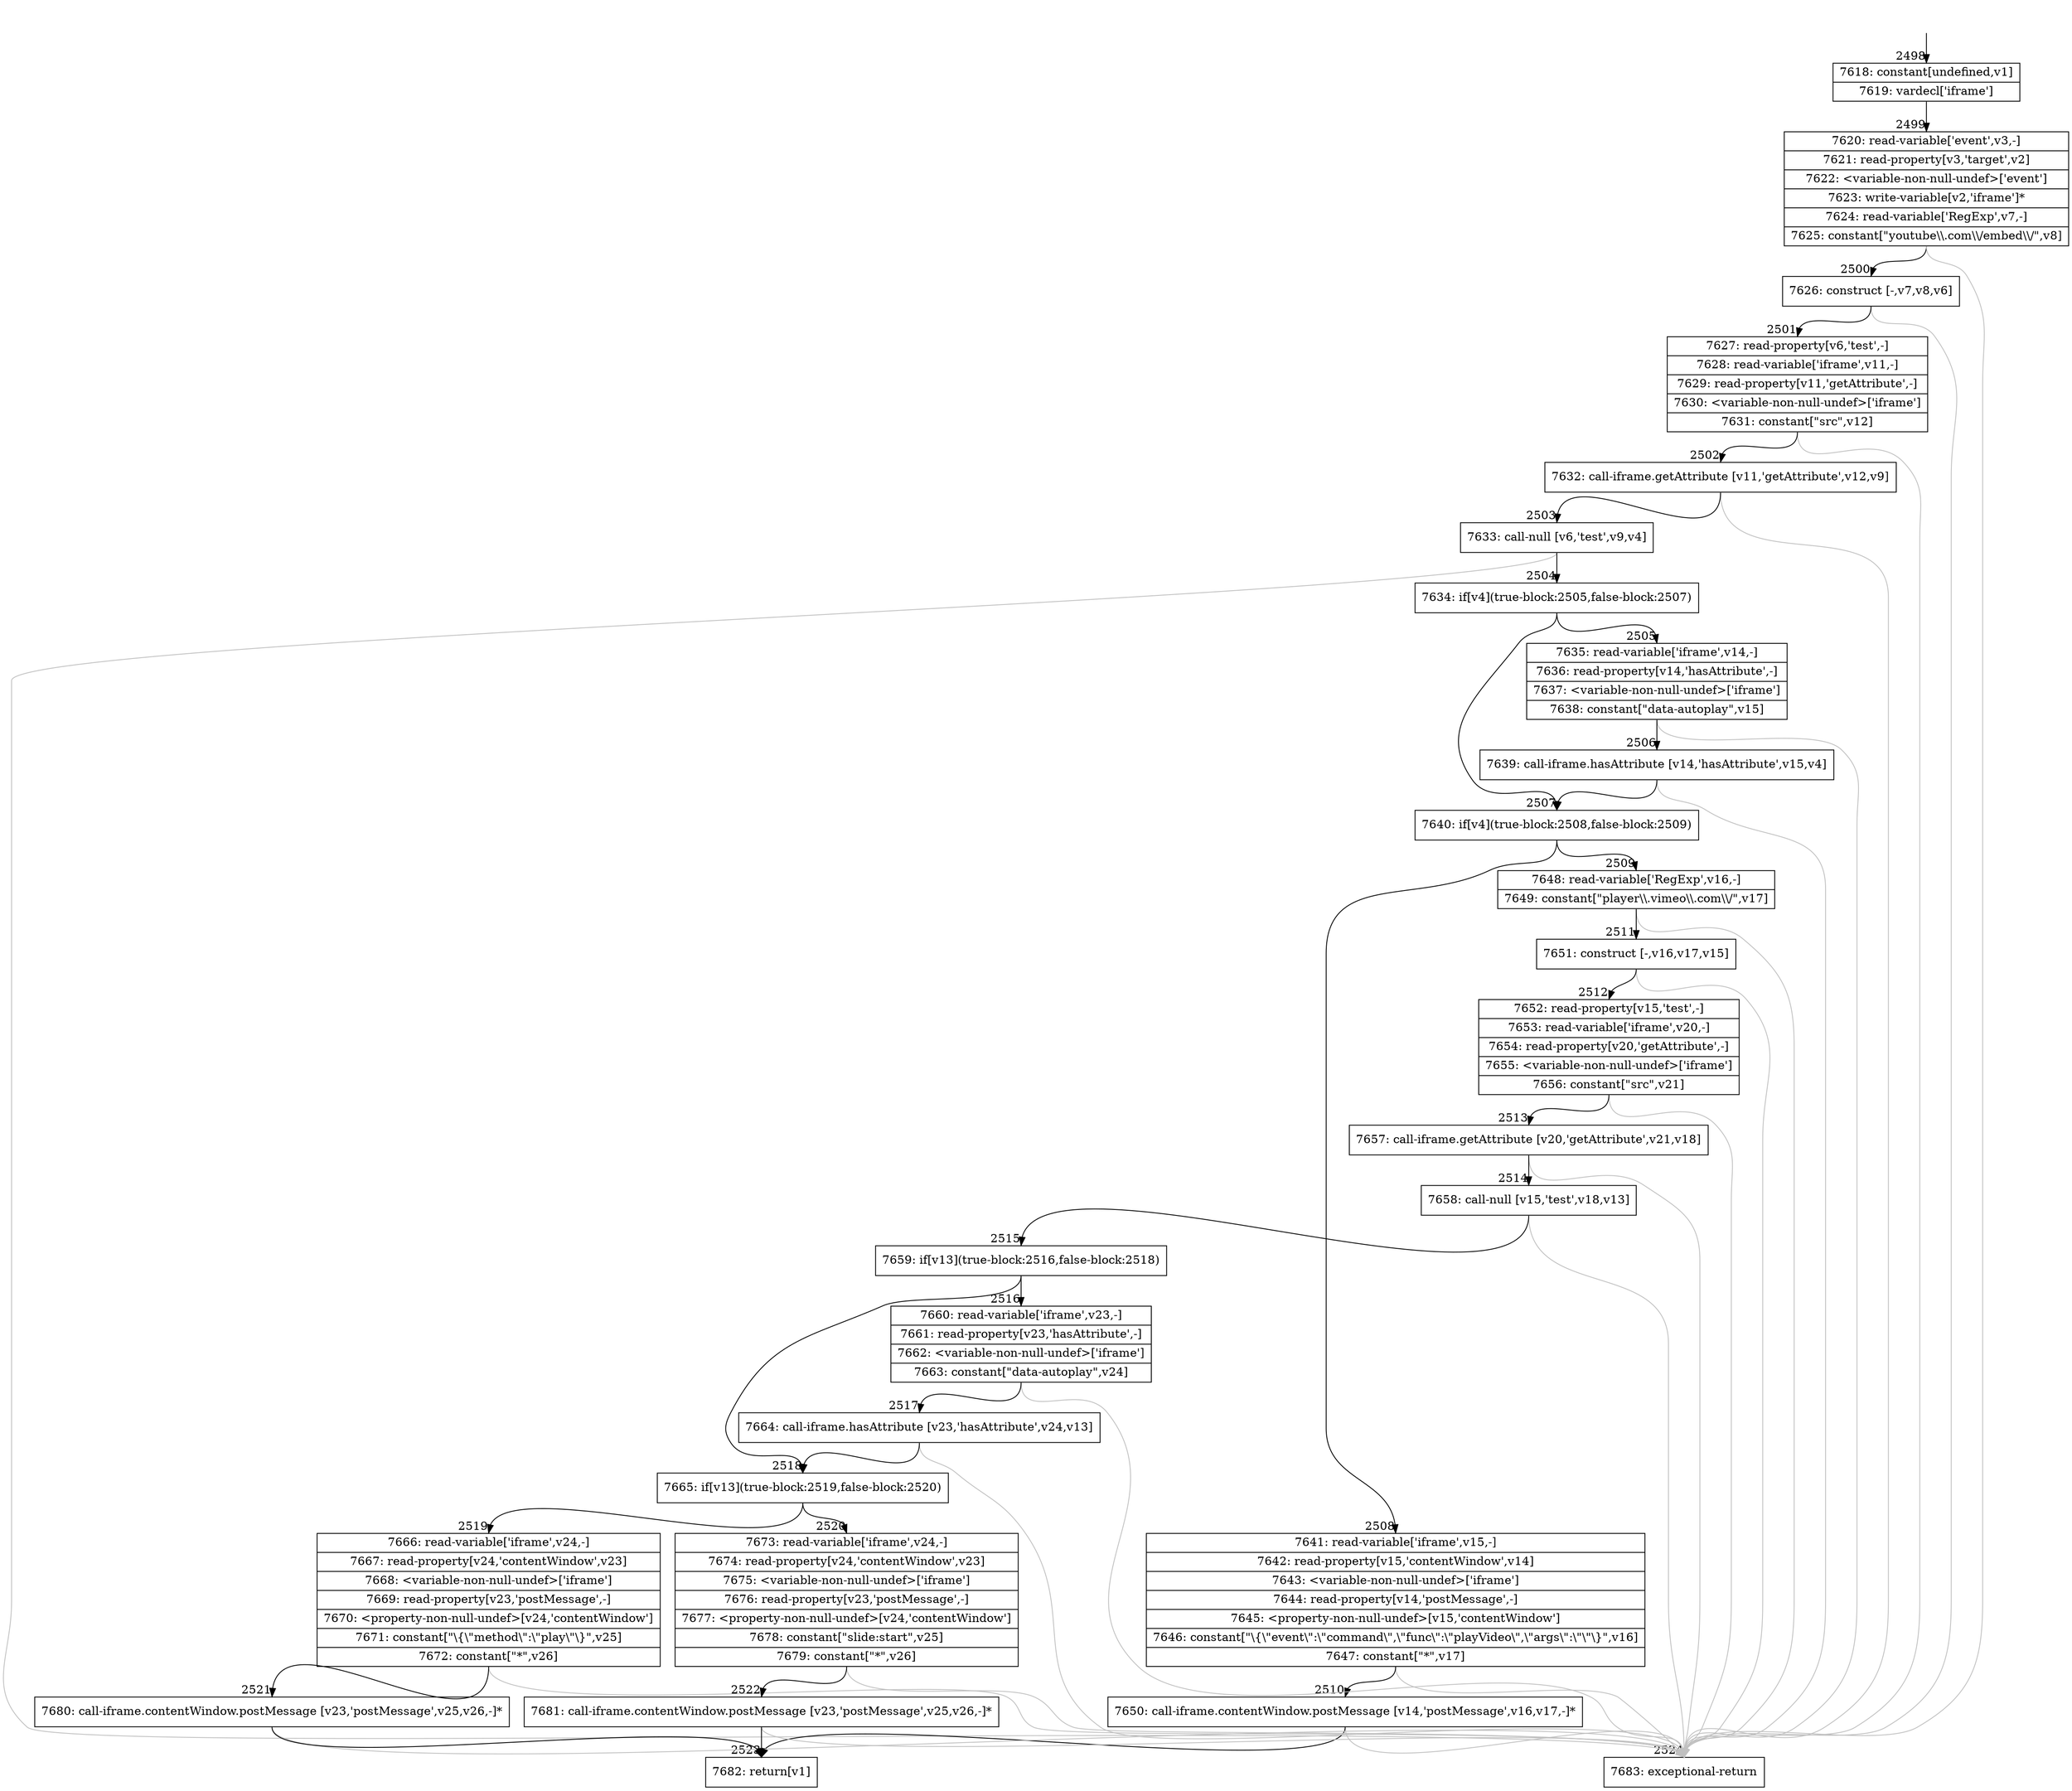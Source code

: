 digraph {
rankdir="TD"
BB_entry156[shape=none,label=""];
BB_entry156 -> BB2498 [tailport=s, headport=n, headlabel="    2498"]
BB2498 [shape=record label="{7618: constant[undefined,v1]|7619: vardecl['iframe']}" ] 
BB2498 -> BB2499 [tailport=s, headport=n, headlabel="      2499"]
BB2499 [shape=record label="{7620: read-variable['event',v3,-]|7621: read-property[v3,'target',v2]|7622: \<variable-non-null-undef\>['event']|7623: write-variable[v2,'iframe']*|7624: read-variable['RegExp',v7,-]|7625: constant[\"youtube\\\\.com\\\\/embed\\\\/\",v8]}" ] 
BB2499 -> BB2500 [tailport=s, headport=n, headlabel="      2500"]
BB2499 -> BB2524 [tailport=s, headport=n, color=gray, headlabel="      2524"]
BB2500 [shape=record label="{7626: construct [-,v7,v8,v6]}" ] 
BB2500 -> BB2501 [tailport=s, headport=n, headlabel="      2501"]
BB2500 -> BB2524 [tailport=s, headport=n, color=gray]
BB2501 [shape=record label="{7627: read-property[v6,'test',-]|7628: read-variable['iframe',v11,-]|7629: read-property[v11,'getAttribute',-]|7630: \<variable-non-null-undef\>['iframe']|7631: constant[\"src\",v12]}" ] 
BB2501 -> BB2502 [tailport=s, headport=n, headlabel="      2502"]
BB2501 -> BB2524 [tailport=s, headport=n, color=gray]
BB2502 [shape=record label="{7632: call-iframe.getAttribute [v11,'getAttribute',v12,v9]}" ] 
BB2502 -> BB2503 [tailport=s, headport=n, headlabel="      2503"]
BB2502 -> BB2524 [tailport=s, headport=n, color=gray]
BB2503 [shape=record label="{7633: call-null [v6,'test',v9,v4]}" ] 
BB2503 -> BB2504 [tailport=s, headport=n, headlabel="      2504"]
BB2503 -> BB2524 [tailport=s, headport=n, color=gray]
BB2504 [shape=record label="{7634: if[v4](true-block:2505,false-block:2507)}" ] 
BB2504 -> BB2507 [tailport=s, headport=n, headlabel="      2507"]
BB2504 -> BB2505 [tailport=s, headport=n, headlabel="      2505"]
BB2505 [shape=record label="{7635: read-variable['iframe',v14,-]|7636: read-property[v14,'hasAttribute',-]|7637: \<variable-non-null-undef\>['iframe']|7638: constant[\"data-autoplay\",v15]}" ] 
BB2505 -> BB2506 [tailport=s, headport=n, headlabel="      2506"]
BB2505 -> BB2524 [tailport=s, headport=n, color=gray]
BB2506 [shape=record label="{7639: call-iframe.hasAttribute [v14,'hasAttribute',v15,v4]}" ] 
BB2506 -> BB2507 [tailport=s, headport=n]
BB2506 -> BB2524 [tailport=s, headport=n, color=gray]
BB2507 [shape=record label="{7640: if[v4](true-block:2508,false-block:2509)}" ] 
BB2507 -> BB2508 [tailport=s, headport=n, headlabel="      2508"]
BB2507 -> BB2509 [tailport=s, headport=n, headlabel="      2509"]
BB2508 [shape=record label="{7641: read-variable['iframe',v15,-]|7642: read-property[v15,'contentWindow',v14]|7643: \<variable-non-null-undef\>['iframe']|7644: read-property[v14,'postMessage',-]|7645: \<property-non-null-undef\>[v15,'contentWindow']|7646: constant[\"\\\{\\\"event\\\":\\\"command\\\",\\\"func\\\":\\\"playVideo\\\",\\\"args\\\":\\\"\\\"\\\}\",v16]|7647: constant[\"*\",v17]}" ] 
BB2508 -> BB2510 [tailport=s, headport=n, headlabel="      2510"]
BB2508 -> BB2524 [tailport=s, headport=n, color=gray]
BB2509 [shape=record label="{7648: read-variable['RegExp',v16,-]|7649: constant[\"player\\\\.vimeo\\\\.com\\\\/\",v17]}" ] 
BB2509 -> BB2511 [tailport=s, headport=n, headlabel="      2511"]
BB2509 -> BB2524 [tailport=s, headport=n, color=gray]
BB2510 [shape=record label="{7650: call-iframe.contentWindow.postMessage [v14,'postMessage',v16,v17,-]*}" ] 
BB2510 -> BB2523 [tailport=s, headport=n, headlabel="      2523"]
BB2510 -> BB2524 [tailport=s, headport=n, color=gray]
BB2511 [shape=record label="{7651: construct [-,v16,v17,v15]}" ] 
BB2511 -> BB2512 [tailport=s, headport=n, headlabel="      2512"]
BB2511 -> BB2524 [tailport=s, headport=n, color=gray]
BB2512 [shape=record label="{7652: read-property[v15,'test',-]|7653: read-variable['iframe',v20,-]|7654: read-property[v20,'getAttribute',-]|7655: \<variable-non-null-undef\>['iframe']|7656: constant[\"src\",v21]}" ] 
BB2512 -> BB2513 [tailport=s, headport=n, headlabel="      2513"]
BB2512 -> BB2524 [tailport=s, headport=n, color=gray]
BB2513 [shape=record label="{7657: call-iframe.getAttribute [v20,'getAttribute',v21,v18]}" ] 
BB2513 -> BB2514 [tailport=s, headport=n, headlabel="      2514"]
BB2513 -> BB2524 [tailport=s, headport=n, color=gray]
BB2514 [shape=record label="{7658: call-null [v15,'test',v18,v13]}" ] 
BB2514 -> BB2515 [tailport=s, headport=n, headlabel="      2515"]
BB2514 -> BB2524 [tailport=s, headport=n, color=gray]
BB2515 [shape=record label="{7659: if[v13](true-block:2516,false-block:2518)}" ] 
BB2515 -> BB2518 [tailport=s, headport=n, headlabel="      2518"]
BB2515 -> BB2516 [tailport=s, headport=n, headlabel="      2516"]
BB2516 [shape=record label="{7660: read-variable['iframe',v23,-]|7661: read-property[v23,'hasAttribute',-]|7662: \<variable-non-null-undef\>['iframe']|7663: constant[\"data-autoplay\",v24]}" ] 
BB2516 -> BB2517 [tailport=s, headport=n, headlabel="      2517"]
BB2516 -> BB2524 [tailport=s, headport=n, color=gray]
BB2517 [shape=record label="{7664: call-iframe.hasAttribute [v23,'hasAttribute',v24,v13]}" ] 
BB2517 -> BB2518 [tailport=s, headport=n]
BB2517 -> BB2524 [tailport=s, headport=n, color=gray]
BB2518 [shape=record label="{7665: if[v13](true-block:2519,false-block:2520)}" ] 
BB2518 -> BB2519 [tailport=s, headport=n, headlabel="      2519"]
BB2518 -> BB2520 [tailport=s, headport=n, headlabel="      2520"]
BB2519 [shape=record label="{7666: read-variable['iframe',v24,-]|7667: read-property[v24,'contentWindow',v23]|7668: \<variable-non-null-undef\>['iframe']|7669: read-property[v23,'postMessage',-]|7670: \<property-non-null-undef\>[v24,'contentWindow']|7671: constant[\"\\\{\\\"method\\\":\\\"play\\\"\\\}\",v25]|7672: constant[\"*\",v26]}" ] 
BB2519 -> BB2521 [tailport=s, headport=n, headlabel="      2521"]
BB2519 -> BB2524 [tailport=s, headport=n, color=gray]
BB2520 [shape=record label="{7673: read-variable['iframe',v24,-]|7674: read-property[v24,'contentWindow',v23]|7675: \<variable-non-null-undef\>['iframe']|7676: read-property[v23,'postMessage',-]|7677: \<property-non-null-undef\>[v24,'contentWindow']|7678: constant[\"slide:start\",v25]|7679: constant[\"*\",v26]}" ] 
BB2520 -> BB2522 [tailport=s, headport=n, headlabel="      2522"]
BB2520 -> BB2524 [tailport=s, headport=n, color=gray]
BB2521 [shape=record label="{7680: call-iframe.contentWindow.postMessage [v23,'postMessage',v25,v26,-]*}" ] 
BB2521 -> BB2523 [tailport=s, headport=n]
BB2521 -> BB2524 [tailport=s, headport=n, color=gray]
BB2522 [shape=record label="{7681: call-iframe.contentWindow.postMessage [v23,'postMessage',v25,v26,-]*}" ] 
BB2522 -> BB2523 [tailport=s, headport=n]
BB2522 -> BB2524 [tailport=s, headport=n, color=gray]
BB2523 [shape=record label="{7682: return[v1]}" ] 
BB2524 [shape=record label="{7683: exceptional-return}" ] 
//#$~ 2949
}
